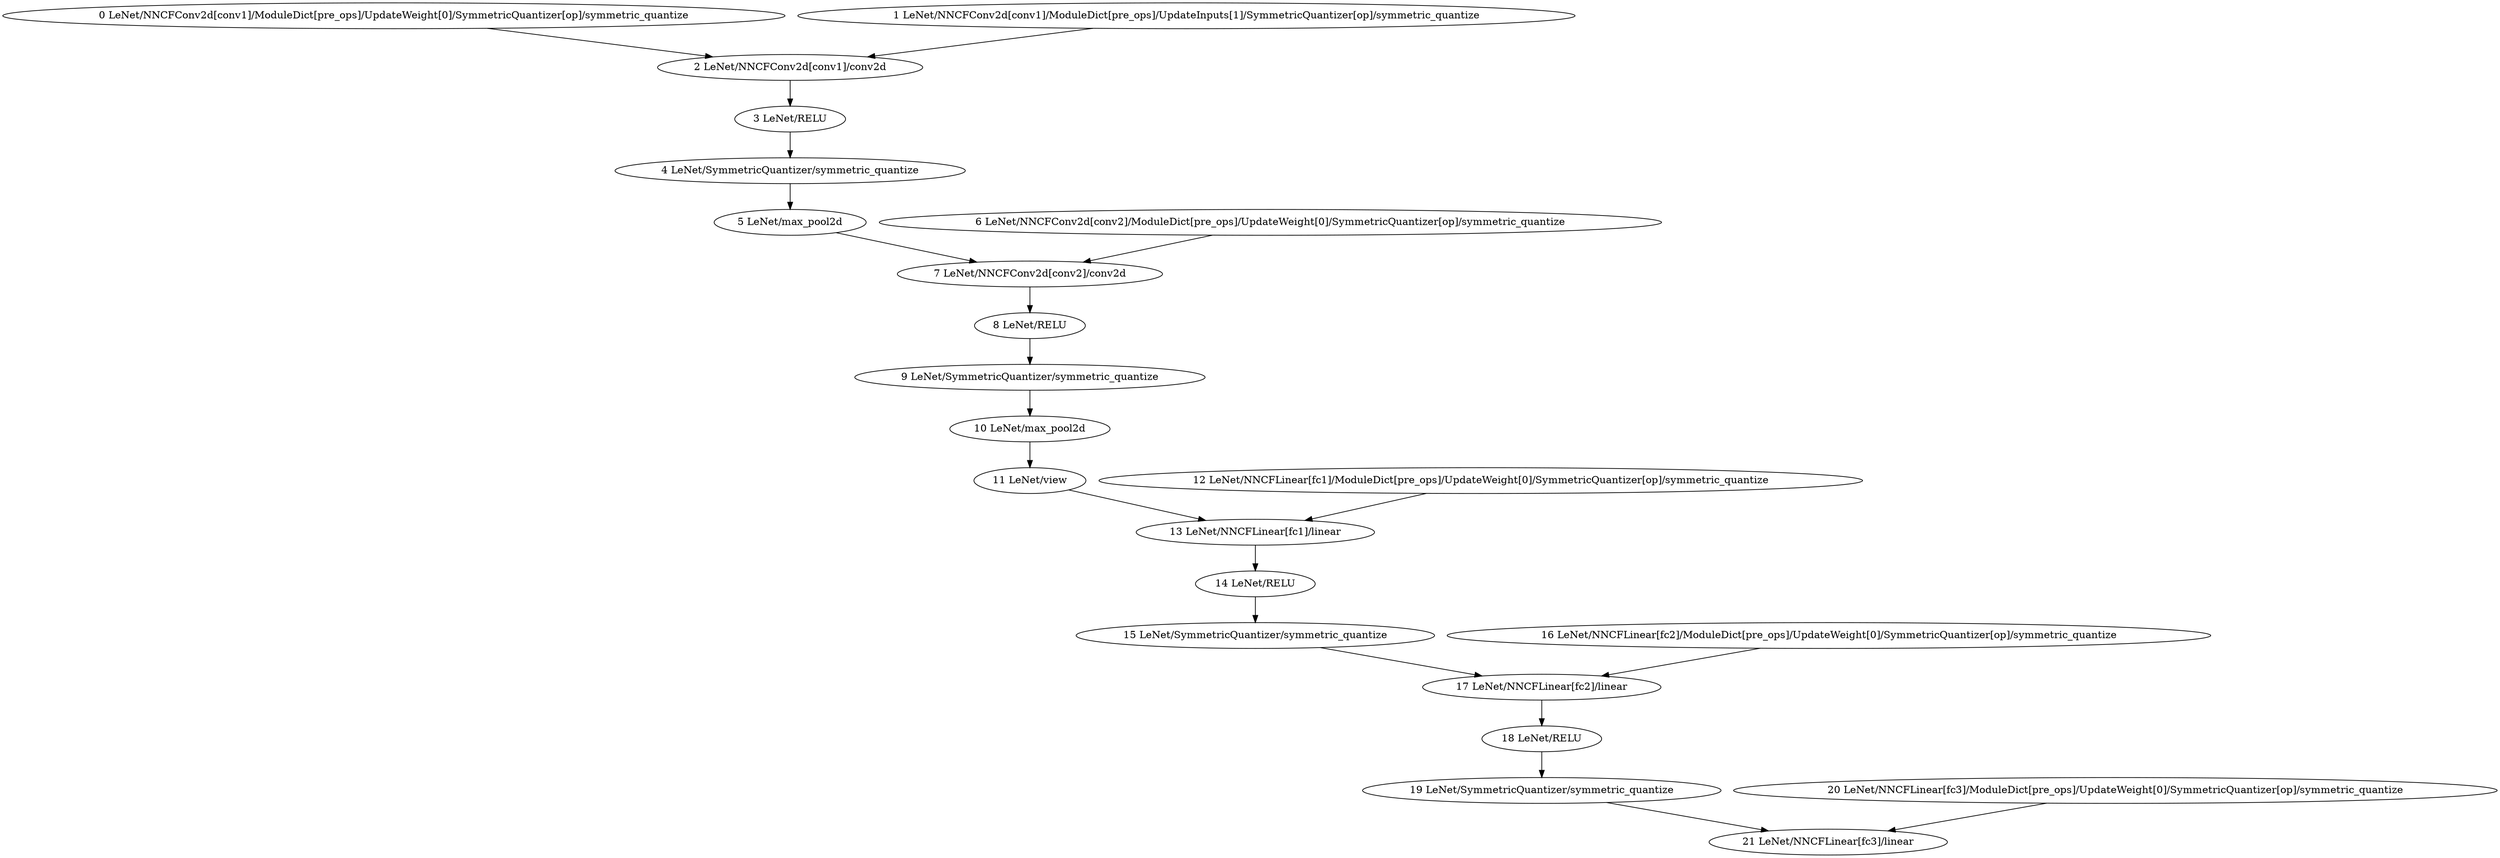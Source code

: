 strict digraph  {
"0 LeNet/NNCFConv2d[conv1]/ModuleDict[pre_ops]/UpdateWeight[0]/SymmetricQuantizer[op]/symmetric_quantize" [id=0, scope="LeNet/NNCFConv2d[conv1]/ModuleDict[pre_ops]/UpdateWeight[0]/SymmetricQuantizer[op]", type=symmetric_quantize];
"1 LeNet/NNCFConv2d[conv1]/ModuleDict[pre_ops]/UpdateInputs[1]/SymmetricQuantizer[op]/symmetric_quantize" [id=1, scope="LeNet/NNCFConv2d[conv1]/ModuleDict[pre_ops]/UpdateInputs[1]/SymmetricQuantizer[op]", type=symmetric_quantize];
"2 LeNet/NNCFConv2d[conv1]/conv2d" [id=2, scope="LeNet/NNCFConv2d[conv1]", type=conv2d];
"3 LeNet/RELU" [id=3, scope=LeNet, type=RELU];
"4 LeNet/SymmetricQuantizer/symmetric_quantize" [id=4, scope="LeNet/SymmetricQuantizer", type=symmetric_quantize];
"5 LeNet/max_pool2d" [id=5, scope=LeNet, type=max_pool2d];
"6 LeNet/NNCFConv2d[conv2]/ModuleDict[pre_ops]/UpdateWeight[0]/SymmetricQuantizer[op]/symmetric_quantize" [id=6, scope="LeNet/NNCFConv2d[conv2]/ModuleDict[pre_ops]/UpdateWeight[0]/SymmetricQuantizer[op]", type=symmetric_quantize];
"7 LeNet/NNCFConv2d[conv2]/conv2d" [id=7, scope="LeNet/NNCFConv2d[conv2]", type=conv2d];
"8 LeNet/RELU" [id=8, scope=LeNet, type=RELU];
"9 LeNet/SymmetricQuantizer/symmetric_quantize" [id=9, scope="LeNet/SymmetricQuantizer", type=symmetric_quantize];
"10 LeNet/max_pool2d" [id=10, scope=LeNet, type=max_pool2d];
"11 LeNet/view" [id=11, scope=LeNet, type=view];
"12 LeNet/NNCFLinear[fc1]/ModuleDict[pre_ops]/UpdateWeight[0]/SymmetricQuantizer[op]/symmetric_quantize" [id=12, scope="LeNet/NNCFLinear[fc1]/ModuleDict[pre_ops]/UpdateWeight[0]/SymmetricQuantizer[op]", type=symmetric_quantize];
"13 LeNet/NNCFLinear[fc1]/linear" [id=13, scope="LeNet/NNCFLinear[fc1]", type=linear];
"14 LeNet/RELU" [id=14, scope=LeNet, type=RELU];
"15 LeNet/SymmetricQuantizer/symmetric_quantize" [id=15, scope="LeNet/SymmetricQuantizer", type=symmetric_quantize];
"16 LeNet/NNCFLinear[fc2]/ModuleDict[pre_ops]/UpdateWeight[0]/SymmetricQuantizer[op]/symmetric_quantize" [id=16, scope="LeNet/NNCFLinear[fc2]/ModuleDict[pre_ops]/UpdateWeight[0]/SymmetricQuantizer[op]", type=symmetric_quantize];
"17 LeNet/NNCFLinear[fc2]/linear" [id=17, scope="LeNet/NNCFLinear[fc2]", type=linear];
"18 LeNet/RELU" [id=18, scope=LeNet, type=RELU];
"19 LeNet/SymmetricQuantizer/symmetric_quantize" [id=19, scope="LeNet/SymmetricQuantizer", type=symmetric_quantize];
"20 LeNet/NNCFLinear[fc3]/ModuleDict[pre_ops]/UpdateWeight[0]/SymmetricQuantizer[op]/symmetric_quantize" [id=20, scope="LeNet/NNCFLinear[fc3]/ModuleDict[pre_ops]/UpdateWeight[0]/SymmetricQuantizer[op]", type=symmetric_quantize];
"21 LeNet/NNCFLinear[fc3]/linear" [id=21, scope="LeNet/NNCFLinear[fc3]", type=linear];
"0 LeNet/NNCFConv2d[conv1]/ModuleDict[pre_ops]/UpdateWeight[0]/SymmetricQuantizer[op]/symmetric_quantize" -> "2 LeNet/NNCFConv2d[conv1]/conv2d";
"1 LeNet/NNCFConv2d[conv1]/ModuleDict[pre_ops]/UpdateInputs[1]/SymmetricQuantizer[op]/symmetric_quantize" -> "2 LeNet/NNCFConv2d[conv1]/conv2d";
"2 LeNet/NNCFConv2d[conv1]/conv2d" -> "3 LeNet/RELU";
"3 LeNet/RELU" -> "4 LeNet/SymmetricQuantizer/symmetric_quantize";
"4 LeNet/SymmetricQuantizer/symmetric_quantize" -> "5 LeNet/max_pool2d";
"5 LeNet/max_pool2d" -> "7 LeNet/NNCFConv2d[conv2]/conv2d";
"6 LeNet/NNCFConv2d[conv2]/ModuleDict[pre_ops]/UpdateWeight[0]/SymmetricQuantizer[op]/symmetric_quantize" -> "7 LeNet/NNCFConv2d[conv2]/conv2d";
"7 LeNet/NNCFConv2d[conv2]/conv2d" -> "8 LeNet/RELU";
"8 LeNet/RELU" -> "9 LeNet/SymmetricQuantizer/symmetric_quantize";
"9 LeNet/SymmetricQuantizer/symmetric_quantize" -> "10 LeNet/max_pool2d";
"10 LeNet/max_pool2d" -> "11 LeNet/view";
"11 LeNet/view" -> "13 LeNet/NNCFLinear[fc1]/linear";
"12 LeNet/NNCFLinear[fc1]/ModuleDict[pre_ops]/UpdateWeight[0]/SymmetricQuantizer[op]/symmetric_quantize" -> "13 LeNet/NNCFLinear[fc1]/linear";
"13 LeNet/NNCFLinear[fc1]/linear" -> "14 LeNet/RELU";
"14 LeNet/RELU" -> "15 LeNet/SymmetricQuantizer/symmetric_quantize";
"15 LeNet/SymmetricQuantizer/symmetric_quantize" -> "17 LeNet/NNCFLinear[fc2]/linear";
"16 LeNet/NNCFLinear[fc2]/ModuleDict[pre_ops]/UpdateWeight[0]/SymmetricQuantizer[op]/symmetric_quantize" -> "17 LeNet/NNCFLinear[fc2]/linear";
"17 LeNet/NNCFLinear[fc2]/linear" -> "18 LeNet/RELU";
"18 LeNet/RELU" -> "19 LeNet/SymmetricQuantizer/symmetric_quantize";
"19 LeNet/SymmetricQuantizer/symmetric_quantize" -> "21 LeNet/NNCFLinear[fc3]/linear";
"20 LeNet/NNCFLinear[fc3]/ModuleDict[pre_ops]/UpdateWeight[0]/SymmetricQuantizer[op]/symmetric_quantize" -> "21 LeNet/NNCFLinear[fc3]/linear";
}
